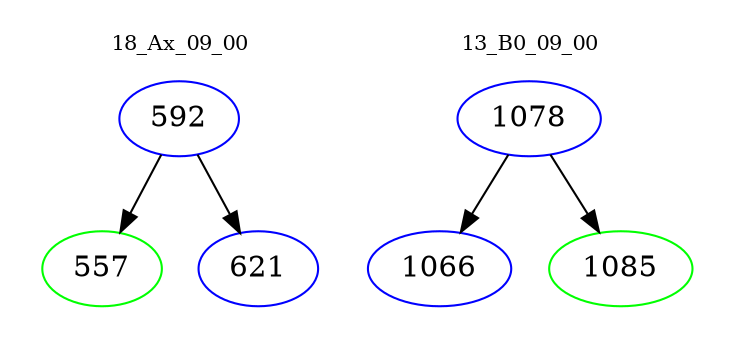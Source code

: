 digraph{
subgraph cluster_0 {
color = white
label = "18_Ax_09_00";
fontsize=10;
T0_592 [label="592", color="blue"]
T0_592 -> T0_557 [color="black"]
T0_557 [label="557", color="green"]
T0_592 -> T0_621 [color="black"]
T0_621 [label="621", color="blue"]
}
subgraph cluster_1 {
color = white
label = "13_B0_09_00";
fontsize=10;
T1_1078 [label="1078", color="blue"]
T1_1078 -> T1_1066 [color="black"]
T1_1066 [label="1066", color="blue"]
T1_1078 -> T1_1085 [color="black"]
T1_1085 [label="1085", color="green"]
}
}
